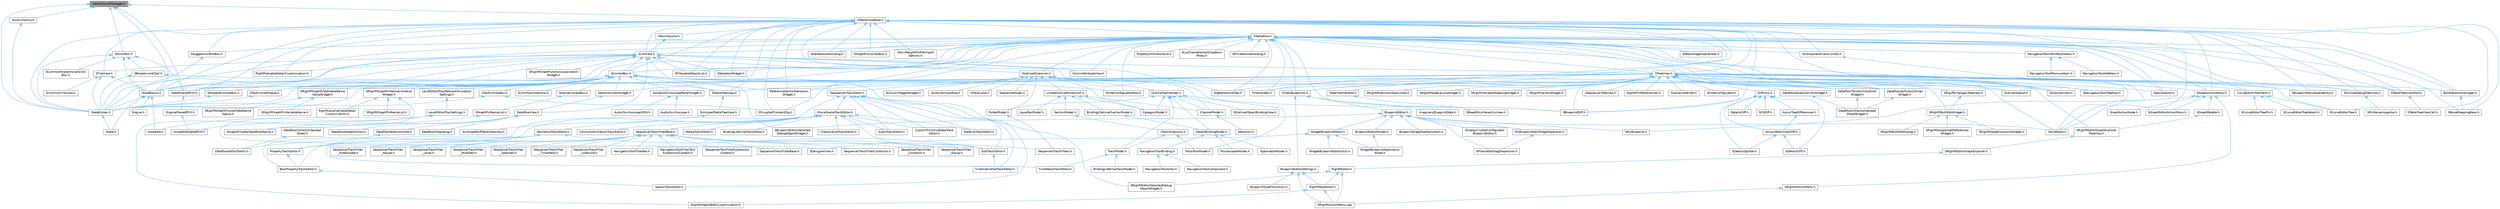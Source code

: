 digraph "InertialScrollManager.h"
{
 // INTERACTIVE_SVG=YES
 // LATEX_PDF_SIZE
  bgcolor="transparent";
  edge [fontname=Helvetica,fontsize=10,labelfontname=Helvetica,labelfontsize=10];
  node [fontname=Helvetica,fontsize=10,shape=box,height=0.2,width=0.4];
  Node1 [id="Node000001",label="InertialScrollManager.h",height=0.2,width=0.4,color="gray40", fillcolor="grey60", style="filled", fontcolor="black",tooltip=" "];
  Node1 -> Node2 [id="edge1_Node000001_Node000002",dir="back",color="steelblue1",style="solid",tooltip=" "];
  Node2 [id="Node000002",label="SScrollBox.h",height=0.2,width=0.4,color="grey40", fillcolor="white", style="filled",URL="$d3/da2/SScrollBox_8h.html",tooltip=" "];
  Node2 -> Node3 [id="edge2_Node000002_Node000003",dir="back",color="steelblue1",style="solid",tooltip=" "];
  Node3 [id="Node000003",label="SBreadcrumbTrail.h",height=0.2,width=0.4,color="grey40", fillcolor="white", style="filled",URL="$d4/de2/SBreadcrumbTrail_8h.html",tooltip=" "];
  Node3 -> Node4 [id="edge3_Node000003_Node000004",dir="back",color="steelblue1",style="solid",tooltip=" "];
  Node4 [id="Node000004",label="STableTreeView.h",height=0.2,width=0.4,color="grey40", fillcolor="white", style="filled",URL="$dd/d46/STableTreeView_8h.html",tooltip=" "];
  Node4 -> Node5 [id="edge4_Node000004_Node000005",dir="back",color="steelblue1",style="solid",tooltip=" "];
  Node5 [id="Node000005",label="SUntypedTableTreeView.h",height=0.2,width=0.4,color="grey40", fillcolor="white", style="filled",URL="$da/dc1/SUntypedTableTreeView_8h.html",tooltip=" "];
  Node5 -> Node6 [id="edge5_Node000005_Node000006",dir="back",color="steelblue1",style="solid",tooltip=" "];
  Node6 [id="Node000006",label="SUntypedDiffTableTreeView.h",height=0.2,width=0.4,color="grey40", fillcolor="white", style="filled",URL="$d2/dd2/SUntypedDiffTableTreeView_8h.html",tooltip=" "];
  Node3 -> Node7 [id="edge6_Node000003_Node000007",dir="back",color="steelblue1",style="solid",tooltip=" "];
  Node7 [id="Node000007",label="SlateExtras.h",height=0.2,width=0.4,color="grey40", fillcolor="white", style="filled",URL="$d8/dec/SlateExtras_8h.html",tooltip=" "];
  Node7 -> Node8 [id="edge7_Node000007_Node000008",dir="back",color="steelblue1",style="solid",tooltip=" "];
  Node8 [id="Node000008",label="Slate.h",height=0.2,width=0.4,color="grey40", fillcolor="white", style="filled",URL="$d2/dc0/Slate_8h.html",tooltip=" "];
  Node2 -> Node9 [id="edge8_Node000002_Node000009",dir="back",color="steelblue1",style="solid",tooltip=" "];
  Node9 [id="Node000009",label="SCommonHierarchicalScroll\lBox.h",height=0.2,width=0.4,color="grey40", fillcolor="white", style="filled",URL="$d8/dd5/SCommonHierarchicalScrollBox_8h.html",tooltip=" "];
  Node2 -> Node10 [id="edge9_Node000002_Node000010",dir="back",color="steelblue1",style="solid",tooltip=" "];
  Node10 [id="Node000010",label="SlateBasics.h",height=0.2,width=0.4,color="grey40", fillcolor="white", style="filled",URL="$da/d2f/SlateBasics_8h.html",tooltip=" "];
  Node10 -> Node11 [id="edge10_Node000010_Node000011",dir="back",color="steelblue1",style="solid",tooltip=" "];
  Node11 [id="Node000011",label="Engine.h",height=0.2,width=0.4,color="grey40", fillcolor="white", style="filled",URL="$d1/d34/Public_2Engine_8h.html",tooltip=" "];
  Node10 -> Node8 [id="edge11_Node000010_Node000008",dir="back",color="steelblue1",style="solid",tooltip=" "];
  Node10 -> Node7 [id="edge12_Node000010_Node000007",dir="back",color="steelblue1",style="solid",tooltip=" "];
  Node10 -> Node12 [id="edge13_Node000010_Node000012",dir="back",color="steelblue1",style="solid",tooltip=" "];
  Node12 [id="Node000012",label="UnrealEd.h",height=0.2,width=0.4,color="grey40", fillcolor="white", style="filled",URL="$d2/d5f/UnrealEd_8h.html",tooltip=" "];
  Node2 -> Node7 [id="edge14_Node000002_Node000007",dir="back",color="steelblue1",style="solid",tooltip=" "];
  Node2 -> Node13 [id="edge15_Node000002_Node000013",dir="back",color="steelblue1",style="solid",tooltip=" "];
  Node13 [id="Node000013",label="SlateSharedPCH.h",height=0.2,width=0.4,color="grey40", fillcolor="white", style="filled",URL="$d1/dfc/SlateSharedPCH_8h.html",tooltip=" "];
  Node13 -> Node14 [id="edge16_Node000013_Node000014",dir="back",color="steelblue1",style="solid",tooltip=" "];
  Node14 [id="Node000014",label="EngineSharedPCH.h",height=0.2,width=0.4,color="grey40", fillcolor="white", style="filled",URL="$dc/dbb/EngineSharedPCH_8h.html",tooltip=" "];
  Node14 -> Node15 [id="edge17_Node000014_Node000015",dir="back",color="steelblue1",style="solid",tooltip=" "];
  Node15 [id="Node000015",label="UnrealEdSharedPCH.h",height=0.2,width=0.4,color="grey40", fillcolor="white", style="filled",URL="$d1/de6/UnrealEdSharedPCH_8h.html",tooltip=" "];
  Node1 -> Node16 [id="edge18_Node000001_Node000016",dir="back",color="steelblue1",style="solid",tooltip=" "];
  Node16 [id="Node000016",label="STableViewBase.h",height=0.2,width=0.4,color="grey40", fillcolor="white", style="filled",URL="$da/d88/STableViewBase_8h.html",tooltip=" "];
  Node16 -> Node17 [id="edge19_Node000016_Node000017",dir="back",color="steelblue1",style="solid",tooltip=" "];
  Node17 [id="Node000017",label="BoneSelectionWidget.h",height=0.2,width=0.4,color="grey40", fillcolor="white", style="filled",URL="$d4/dd3/BoneSelectionWidget_8h.html",tooltip=" "];
  Node17 -> Node18 [id="edge20_Node000017_Node000018",dir="back",color="steelblue1",style="solid",tooltip=" "];
  Node18 [id="Node000018",label="SBoneMappingBase.h",height=0.2,width=0.4,color="grey40", fillcolor="white", style="filled",URL="$d7/d49/SBoneMappingBase_8h.html",tooltip=" "];
  Node16 -> Node19 [id="edge21_Node000016_Node000019",dir="back",color="steelblue1",style="solid",tooltip=" "];
  Node19 [id="Node000019",label="DlgReferenceTree.h",height=0.2,width=0.4,color="grey40", fillcolor="white", style="filled",URL="$db/dd3/DlgReferenceTree_8h.html",tooltip=" "];
  Node16 -> Node20 [id="edge22_Node000016_Node000020",dir="back",color="steelblue1",style="solid",tooltip=" "];
  Node20 [id="Node000020",label="FindInBlueprints.h",height=0.2,width=0.4,color="grey40", fillcolor="white", style="filled",URL="$d0/d27/FindInBlueprints_8h.html",tooltip=" "];
  Node20 -> Node21 [id="edge23_Node000020_Node000021",dir="back",color="steelblue1",style="solid",tooltip=" "];
  Node21 [id="Node000021",label="BlueprintEditor.h",height=0.2,width=0.4,color="grey40", fillcolor="white", style="filled",URL="$df/d7d/BlueprintEditor_8h.html",tooltip=" "];
  Node21 -> Node22 [id="edge24_Node000021_Node000022",dir="back",color="steelblue1",style="solid",tooltip=" "];
  Node22 [id="Node000022",label="BPVariableDragDropAction.h",height=0.2,width=0.4,color="grey40", fillcolor="white", style="filled",URL="$dd/d23/BPVariableDragDropAction_8h.html",tooltip=" "];
  Node21 -> Node23 [id="edge25_Node000021_Node000023",dir="back",color="steelblue1",style="solid",tooltip=" "];
  Node23 [id="Node000023",label="BlueprintDragDropMenuItem.h",height=0.2,width=0.4,color="grey40", fillcolor="white", style="filled",URL="$dc/deb/BlueprintDragDropMenuItem_8h.html",tooltip=" "];
  Node21 -> Node24 [id="edge26_Node000021_Node000024",dir="back",color="steelblue1",style="solid",tooltip=" "];
  Node24 [id="Node000024",label="BlueprintEditorModes.h",height=0.2,width=0.4,color="grey40", fillcolor="white", style="filled",URL="$d9/d70/BlueprintEditorModes_8h.html",tooltip=" "];
  Node24 -> Node25 [id="edge27_Node000024_Node000025",dir="back",color="steelblue1",style="solid",tooltip=" "];
  Node25 [id="Node000025",label="WidgetBlueprintApplication\lMode.h",height=0.2,width=0.4,color="grey40", fillcolor="white", style="filled",URL="$d3/d40/WidgetBlueprintApplicationMode_8h.html",tooltip=" "];
  Node21 -> Node26 [id="edge28_Node000021_Node000026",dir="back",color="steelblue1",style="solid",tooltip=" "];
  Node26 [id="Node000026",label="IDisplayClusterConfigurator\lBlueprintEditor.h",height=0.2,width=0.4,color="grey40", fillcolor="white", style="filled",URL="$dd/d4b/IDisplayClusterConfiguratorBlueprintEditor_8h.html",tooltip=" "];
  Node21 -> Node27 [id="edge29_Node000021_Node000027",dir="back",color="steelblue1",style="solid",tooltip=" "];
  Node27 [id="Node000027",label="MyBlueprintItemDragDropAction.h",height=0.2,width=0.4,color="grey40", fillcolor="white", style="filled",URL="$da/d11/MyBlueprintItemDragDropAction_8h.html",tooltip=" "];
  Node27 -> Node22 [id="edge30_Node000027_Node000022",dir="back",color="steelblue1",style="solid",tooltip=" "];
  Node21 -> Node28 [id="edge31_Node000021_Node000028",dir="back",color="steelblue1",style="solid",tooltip=" "];
  Node28 [id="Node000028",label="SBlueprintEditorSelected\lDebugObjectWidget.h",height=0.2,width=0.4,color="grey40", fillcolor="white", style="filled",URL="$de/d6c/SBlueprintEditorSelectedDebugObjectWidget_8h.html",tooltip=" "];
  Node21 -> Node29 [id="edge32_Node000021_Node000029",dir="back",color="steelblue1",style="solid",tooltip=" "];
  Node29 [id="Node000029",label="SMyBlueprint.h",height=0.2,width=0.4,color="grey40", fillcolor="white", style="filled",URL="$d3/d34/SMyBlueprint_8h.html",tooltip=" "];
  Node21 -> Node30 [id="edge33_Node000021_Node000030",dir="back",color="steelblue1",style="solid",tooltip=" "];
  Node30 [id="Node000030",label="SSCSEditor.h",height=0.2,width=0.4,color="grey40", fillcolor="white", style="filled",URL="$d0/d2e/SSCSEditor_8h.html",tooltip=" "];
  Node21 -> Node31 [id="edge34_Node000021_Node000031",dir="back",color="steelblue1",style="solid",tooltip=" "];
  Node31 [id="Node000031",label="WidgetBlueprintEditor.h",height=0.2,width=0.4,color="grey40", fillcolor="white", style="filled",URL="$d6/d04/WidgetBlueprintEditor_8h.html",tooltip=" "];
  Node31 -> Node32 [id="edge35_Node000031_Node000032",dir="back",color="steelblue1",style="solid",tooltip=" "];
  Node32 [id="Node000032",label="SDesignerView.h",height=0.2,width=0.4,color="grey40", fillcolor="white", style="filled",URL="$d2/d14/SDesignerView_8h.html",tooltip=" "];
  Node31 -> Node25 [id="edge36_Node000031_Node000025",dir="back",color="steelblue1",style="solid",tooltip=" "];
  Node31 -> Node33 [id="edge37_Node000031_Node000033",dir="back",color="steelblue1",style="solid",tooltip=" "];
  Node33 [id="Node000033",label="WidgetBlueprintEditorUtils.h",height=0.2,width=0.4,color="grey40", fillcolor="white", style="filled",URL="$d9/df7/WidgetBlueprintEditorUtils_8h.html",tooltip=" "];
  Node20 -> Node34 [id="edge38_Node000020_Node000034",dir="back",color="steelblue1",style="solid",tooltip=" "];
  Node34 [id="Node000034",label="BlueprintEditorSettings.h",height=0.2,width=0.4,color="grey40", fillcolor="white", style="filled",URL="$d4/dbc/BlueprintEditorSettings_8h.html",tooltip=" "];
  Node34 -> Node35 [id="edge39_Node000034_Node000035",dir="back",color="steelblue1",style="solid",tooltip=" "];
  Node35 [id="Node000035",label="BlueprintTypePromotion.h",height=0.2,width=0.4,color="grey40", fillcolor="white", style="filled",URL="$d2/d23/BlueprintTypePromotion_8h.html",tooltip=" "];
  Node34 -> Node36 [id="edge40_Node000034_Node000036",dir="back",color="steelblue1",style="solid",tooltip=" "];
  Node36 [id="Node000036",label="RigVMNewEditor.h",height=0.2,width=0.4,color="grey40", fillcolor="white", style="filled",URL="$df/dd1/RigVMNewEditor_8h.html",tooltip=" "];
  Node36 -> Node37 [id="edge41_Node000036_Node000037",dir="back",color="steelblue1",style="solid",tooltip=" "];
  Node37 [id="Node000037",label="RigVMGraphDetailCustomization.h",height=0.2,width=0.4,color="grey40", fillcolor="white", style="filled",URL="$da/d8c/RigVMGraphDetailCustomization_8h.html",tooltip=" "];
  Node36 -> Node38 [id="edge42_Node000036_Node000038",dir="back",color="steelblue1",style="solid",tooltip=" "];
  Node38 [id="Node000038",label="SRigVMActionMenu.cpp",height=0.2,width=0.4,color="grey40", fillcolor="white", style="filled",URL="$dc/d4c/SRigVMActionMenu_8cpp.html",tooltip=" "];
  Node34 -> Node38 [id="edge43_Node000034_Node000038",dir="back",color="steelblue1",style="solid",tooltip=" "];
  Node20 -> Node39 [id="edge44_Node000020_Node000039",dir="back",color="steelblue1",style="solid",tooltip=" "];
  Node39 [id="Node000039",label="ImaginaryBlueprintData.h",height=0.2,width=0.4,color="grey40", fillcolor="white", style="filled",URL="$d9/d16/ImaginaryBlueprintData_8h.html",tooltip=" "];
  Node16 -> Node40 [id="edge45_Node000016_Node000040",dir="back",color="steelblue1",style="solid",tooltip=" "];
  Node40 [id="Node000040",label="FindInGraph.h",height=0.2,width=0.4,color="grey40", fillcolor="white", style="filled",URL="$de/d36/FindInGraph_8h.html",tooltip=" "];
  Node16 -> Node41 [id="edge46_Node000016_Node000041",dir="back",color="steelblue1",style="solid",tooltip=" "];
  Node41 [id="Node000041",label="IItemsSource.h",height=0.2,width=0.4,color="grey40", fillcolor="white", style="filled",URL="$db/db3/IItemsSource_8h.html",tooltip=" "];
  Node41 -> Node42 [id="edge47_Node000041_Node000042",dir="back",color="steelblue1",style="solid",tooltip=" "];
  Node42 [id="Node000042",label="SListView.h",height=0.2,width=0.4,color="grey40", fillcolor="white", style="filled",URL="$db/db5/SListView_8h.html",tooltip=" "];
  Node42 -> Node43 [id="edge48_Node000042_Node000043",dir="back",color="steelblue1",style="solid",tooltip=" "];
  Node43 [id="Node000043",label="DataflowView.h",height=0.2,width=0.4,color="grey40", fillcolor="white", style="filled",URL="$d4/d2e/DataflowView_8h.html",tooltip=" "];
  Node43 -> Node44 [id="edge49_Node000043_Node000044",dir="back",color="steelblue1",style="solid",tooltip=" "];
  Node44 [id="Node000044",label="DataflowCollectionSpread\lSheet.h",height=0.2,width=0.4,color="grey40", fillcolor="white", style="filled",URL="$da/da7/DataflowCollectionSpreadSheet_8h.html",tooltip=" "];
  Node44 -> Node45 [id="edge50_Node000044_Node000045",dir="back",color="steelblue1",style="solid",tooltip=" "];
  Node45 [id="Node000045",label="DataflowEditorToolkit.h",height=0.2,width=0.4,color="grey40", fillcolor="white", style="filled",URL="$d8/d80/DataflowEditorToolkit_8h.html",tooltip=" "];
  Node43 -> Node46 [id="edge51_Node000043_Node000046",dir="back",color="steelblue1",style="solid",tooltip=" "];
  Node46 [id="Node000046",label="DataflowOutputLog.h",height=0.2,width=0.4,color="grey40", fillcolor="white", style="filled",URL="$df/d1e/DataflowOutputLog_8h.html",tooltip=" "];
  Node43 -> Node47 [id="edge52_Node000043_Node000047",dir="back",color="steelblue1",style="solid",tooltip=" "];
  Node47 [id="Node000047",label="DataflowSelectionView.h",height=0.2,width=0.4,color="grey40", fillcolor="white", style="filled",URL="$d6/d34/DataflowSelectionView_8h.html",tooltip=" "];
  Node47 -> Node45 [id="edge53_Node000047_Node000045",dir="back",color="steelblue1",style="solid",tooltip=" "];
  Node43 -> Node48 [id="edge54_Node000043_Node000048",dir="back",color="steelblue1",style="solid",tooltip=" "];
  Node48 [id="Node000048",label="DataflowSkeletonView.h",height=0.2,width=0.4,color="grey40", fillcolor="white", style="filled",URL="$d7/df7/DataflowSkeletonView_8h.html",tooltip=" "];
  Node42 -> Node49 [id="edge55_Node000042_Node000049",dir="back",color="steelblue1",style="solid",tooltip=" "];
  Node49 [id="Node000049",label="IOutlinerExtension.h",height=0.2,width=0.4,color="grey40", fillcolor="white", style="filled",URL="$db/d1a/IOutlinerExtension_8h.html",tooltip=" "];
  Node49 -> Node50 [id="edge56_Node000049_Node000050",dir="back",color="steelblue1",style="solid",tooltip=" "];
  Node50 [id="Node000050",label="CategoryModel.h",height=0.2,width=0.4,color="grey40", fillcolor="white", style="filled",URL="$db/dfe/CategoryModel_8h.html",tooltip=" "];
  Node49 -> Node51 [id="edge57_Node000049_Node000051",dir="back",color="steelblue1",style="solid",tooltip=" "];
  Node51 [id="Node000051",label="ChannelModel.h",height=0.2,width=0.4,color="grey40", fillcolor="white", style="filled",URL="$de/d30/ChannelModel_8h.html",tooltip=" "];
  Node51 -> Node52 [id="edge58_Node000051_Node000052",dir="back",color="steelblue1",style="solid",tooltip=" "];
  Node52 [id="Node000052",label="Selection.h",height=0.2,width=0.4,color="grey40", fillcolor="white", style="filled",URL="$dd/dc2/Editor_2Sequencer_2Public_2MVVM_2Selection_2Selection_8h.html",tooltip=" "];
  Node49 -> Node53 [id="edge59_Node000049_Node000053",dir="back",color="steelblue1",style="solid",tooltip=" "];
  Node53 [id="Node000053",label="FolderModel.h",height=0.2,width=0.4,color="grey40", fillcolor="white", style="filled",URL="$d4/d1d/FolderModel_8h.html",tooltip=" "];
  Node53 -> Node54 [id="edge60_Node000053_Node000054",dir="back",color="steelblue1",style="solid",tooltip=" "];
  Node54 [id="Node000054",label="SequencerTrackFilters.h",height=0.2,width=0.4,color="grey40", fillcolor="white", style="filled",URL="$df/d72/SequencerTrackFilters_8h.html",tooltip=" "];
  Node49 -> Node55 [id="edge61_Node000049_Node000055",dir="back",color="steelblue1",style="solid",tooltip=" "];
  Node55 [id="Node000055",label="ISequencerTrackEditor.h",height=0.2,width=0.4,color="grey40", fillcolor="white", style="filled",URL="$df/dca/ISequencerTrackEditor_8h.html",tooltip=" "];
  Node55 -> Node56 [id="edge62_Node000055_Node000056",dir="back",color="steelblue1",style="solid",tooltip=" "];
  Node56 [id="Node000056",label="AudioTrackEditor.h",height=0.2,width=0.4,color="grey40", fillcolor="white", style="filled",URL="$dd/d96/AudioTrackEditor_8h.html",tooltip=" "];
  Node55 -> Node57 [id="edge63_Node000055_Node000057",dir="back",color="steelblue1",style="solid",tooltip=" "];
  Node57 [id="Node000057",label="BoolPropertyTrackEditor.h",height=0.2,width=0.4,color="grey40", fillcolor="white", style="filled",URL="$db/d07/BoolPropertyTrackEditor_8h.html",tooltip=" "];
  Node57 -> Node58 [id="edge64_Node000057_Node000058",dir="back",color="steelblue1",style="solid",tooltip=" "];
  Node58 [id="Node000058",label="SpawnTrackEditor.h",height=0.2,width=0.4,color="grey40", fillcolor="white", style="filled",URL="$d5/dac/SpawnTrackEditor_8h.html",tooltip=" "];
  Node55 -> Node59 [id="edge65_Node000055_Node000059",dir="back",color="steelblue1",style="solid",tooltip=" "];
  Node59 [id="Node000059",label="CinematicShotTrackEditor.h",height=0.2,width=0.4,color="grey40", fillcolor="white", style="filled",URL="$d3/d0c/CinematicShotTrackEditor_8h.html",tooltip=" "];
  Node55 -> Node60 [id="edge66_Node000055_Node000060",dir="back",color="steelblue1",style="solid",tooltip=" "];
  Node60 [id="Node000060",label="CustomPrimitiveDataTrack\lEditor.h",height=0.2,width=0.4,color="grey40", fillcolor="white", style="filled",URL="$dc/d8f/CustomPrimitiveDataTrackEditor_8h.html",tooltip=" "];
  Node55 -> Node61 [id="edge67_Node000055_Node000061",dir="back",color="steelblue1",style="solid",tooltip=" "];
  Node61 [id="Node000061",label="MaterialTrackEditor.h",height=0.2,width=0.4,color="grey40", fillcolor="white", style="filled",URL="$d1/d9f/MaterialTrackEditor_8h.html",tooltip=" "];
  Node55 -> Node62 [id="edge68_Node000055_Node000062",dir="back",color="steelblue1",style="solid",tooltip=" "];
  Node62 [id="Node000062",label="MovieSceneTrackEditor.h",height=0.2,width=0.4,color="grey40", fillcolor="white", style="filled",URL="$db/d6c/MovieSceneTrackEditor_8h.html",tooltip=" "];
  Node62 -> Node56 [id="edge69_Node000062_Node000056",dir="back",color="steelblue1",style="solid",tooltip=" "];
  Node62 -> Node63 [id="edge70_Node000062_Node000063",dir="back",color="steelblue1",style="solid",tooltip=" "];
  Node63 [id="Node000063",label="BindingLifetimeTrackEditor.h",height=0.2,width=0.4,color="grey40", fillcolor="white", style="filled",URL="$db/d3c/BindingLifetimeTrackEditor_8h.html",tooltip=" "];
  Node62 -> Node64 [id="edge71_Node000062_Node000064",dir="back",color="steelblue1",style="solid",tooltip=" "];
  Node64 [id="Node000064",label="ChaosCacheTrackEditor.h",height=0.2,width=0.4,color="grey40", fillcolor="white", style="filled",URL="$db/d36/ChaosCacheTrackEditor_8h.html",tooltip=" "];
  Node62 -> Node65 [id="edge72_Node000062_Node000065",dir="back",color="steelblue1",style="solid",tooltip=" "];
  Node65 [id="Node000065",label="CommonAnimationTrackEditor.h",height=0.2,width=0.4,color="grey40", fillcolor="white", style="filled",URL="$d9/d6e/CommonAnimationTrackEditor_8h.html",tooltip=" "];
  Node62 -> Node60 [id="edge73_Node000062_Node000060",dir="back",color="steelblue1",style="solid",tooltip=" "];
  Node62 -> Node66 [id="edge74_Node000062_Node000066",dir="back",color="steelblue1",style="solid",tooltip=" "];
  Node66 [id="Node000066",label="KeyframeTrackEditor.h",height=0.2,width=0.4,color="grey40", fillcolor="white", style="filled",URL="$dd/d47/KeyframeTrackEditor_8h.html",tooltip=" "];
  Node66 -> Node57 [id="edge75_Node000066_Node000057",dir="back",color="steelblue1",style="solid",tooltip=" "];
  Node66 -> Node67 [id="edge76_Node000066_Node000067",dir="back",color="steelblue1",style="solid",tooltip=" "];
  Node67 [id="Node000067",label="PropertyTrackEditor.h",height=0.2,width=0.4,color="grey40", fillcolor="white", style="filled",URL="$da/d9a/PropertyTrackEditor_8h.html",tooltip=" "];
  Node67 -> Node57 [id="edge77_Node000067_Node000057",dir="back",color="steelblue1",style="solid",tooltip=" "];
  Node66 -> Node68 [id="edge78_Node000066_Node000068",dir="back",color="steelblue1",style="solid",tooltip=" "];
  Node68 [id="Node000068",label="SubTrackEditor.h",height=0.2,width=0.4,color="grey40", fillcolor="white", style="filled",URL="$d8/d5b/SubTrackEditor_8h.html",tooltip=" "];
  Node68 -> Node59 [id="edge79_Node000068_Node000059",dir="back",color="steelblue1",style="solid",tooltip=" "];
  Node66 -> Node69 [id="edge80_Node000066_Node000069",dir="back",color="steelblue1",style="solid",tooltip=" "];
  Node69 [id="Node000069",label="TimeWarpTrackEditor.h",height=0.2,width=0.4,color="grey40", fillcolor="white", style="filled",URL="$dc/d2e/TimeWarpTrackEditor_8h.html",tooltip=" "];
  Node62 -> Node61 [id="edge81_Node000062_Node000061",dir="back",color="steelblue1",style="solid",tooltip=" "];
  Node62 -> Node70 [id="edge82_Node000062_Node000070",dir="back",color="steelblue1",style="solid",tooltip=" "];
  Node70 [id="Node000070",label="MediaTrackEditor.h",height=0.2,width=0.4,color="grey40", fillcolor="white", style="filled",URL="$d0/d41/MediaTrackEditor_8h.html",tooltip=" "];
  Node62 -> Node67 [id="edge83_Node000062_Node000067",dir="back",color="steelblue1",style="solid",tooltip=" "];
  Node62 -> Node71 [id="edge84_Node000062_Node000071",dir="back",color="steelblue1",style="solid",tooltip=" "];
  Node71 [id="Node000071",label="SequencerTrackFilterBase.h",height=0.2,width=0.4,color="grey40", fillcolor="white", style="filled",URL="$d8/def/Filters_2SequencerTrackFilterBase_8h.html",tooltip=" "];
  Node71 -> Node72 [id="edge85_Node000071_Node000072",dir="back",color="steelblue1",style="solid",tooltip=" "];
  Node72 [id="Node000072",label="NavigationToolFilterBar.h",height=0.2,width=0.4,color="grey40", fillcolor="white", style="filled",URL="$df/d14/NavigationToolFilterBar_8h.html",tooltip=" "];
  Node71 -> Node73 [id="edge86_Node000071_Node000073",dir="back",color="steelblue1",style="solid",tooltip=" "];
  Node73 [id="Node000073",label="NavigationToolFilterText\lExpressionContext.h",height=0.2,width=0.4,color="grey40", fillcolor="white", style="filled",URL="$d8/dd2/NavigationToolFilterTextExpressionContext_8h.html",tooltip=" "];
  Node71 -> Node74 [id="edge87_Node000071_Node000074",dir="back",color="steelblue1",style="solid",tooltip=" "];
  Node74 [id="Node000074",label="SequencerTextFilterExpression\lContext.h",height=0.2,width=0.4,color="grey40", fillcolor="white", style="filled",URL="$d0/d9f/SequencerTextFilterExpressionContext_8h.html",tooltip=" "];
  Node71 -> Node75 [id="edge88_Node000071_Node000075",dir="back",color="steelblue1",style="solid",tooltip=" "];
  Node75 [id="Node000075",label="SequencerTrackFilterBase.h",height=0.2,width=0.4,color="grey40", fillcolor="white", style="filled",URL="$d8/d4d/SequencerTrackFilterBase_8h.html",tooltip=" "];
  Node71 -> Node76 [id="edge89_Node000071_Node000076",dir="back",color="steelblue1",style="solid",tooltip=" "];
  Node76 [id="Node000076",label="SequencerTrackFilterCollection.h",height=0.2,width=0.4,color="grey40", fillcolor="white", style="filled",URL="$d8/de2/SequencerTrackFilterCollection_8h.html",tooltip=" "];
  Node71 -> Node77 [id="edge90_Node000071_Node000077",dir="back",color="steelblue1",style="solid",tooltip=" "];
  Node77 [id="Node000077",label="SequencerTrackFilter\l_Condition.h",height=0.2,width=0.4,color="grey40", fillcolor="white", style="filled",URL="$df/d17/SequencerTrackFilter__Condition_8h.html",tooltip=" "];
  Node71 -> Node78 [id="edge91_Node000071_Node000078",dir="back",color="steelblue1",style="solid",tooltip=" "];
  Node78 [id="Node000078",label="SequencerTrackFilter\l_Group.h",height=0.2,width=0.4,color="grey40", fillcolor="white", style="filled",URL="$da/dea/SequencerTrackFilter__Group_8h.html",tooltip=" "];
  Node71 -> Node79 [id="edge92_Node000071_Node000079",dir="back",color="steelblue1",style="solid",tooltip=" "];
  Node79 [id="Node000079",label="SequencerTrackFilter\l_HideIsolate.h",height=0.2,width=0.4,color="grey40", fillcolor="white", style="filled",URL="$d3/d55/SequencerTrackFilter__HideIsolate_8h.html",tooltip=" "];
  Node71 -> Node80 [id="edge93_Node000071_Node000080",dir="back",color="steelblue1",style="solid",tooltip=" "];
  Node80 [id="Node000080",label="SequencerTrackFilter\l_Keyed.h",height=0.2,width=0.4,color="grey40", fillcolor="white", style="filled",URL="$d4/d2d/SequencerTrackFilter__Keyed_8h.html",tooltip=" "];
  Node71 -> Node81 [id="edge94_Node000071_Node000081",dir="back",color="steelblue1",style="solid",tooltip=" "];
  Node81 [id="Node000081",label="SequencerTrackFilter\l_Level.h",height=0.2,width=0.4,color="grey40", fillcolor="white", style="filled",URL="$d2/d6c/SequencerTrackFilter__Level_8h.html",tooltip=" "];
  Node71 -> Node82 [id="edge95_Node000071_Node000082",dir="back",color="steelblue1",style="solid",tooltip=" "];
  Node82 [id="Node000082",label="SequencerTrackFilter\l_Modified.h",height=0.2,width=0.4,color="grey40", fillcolor="white", style="filled",URL="$d0/dd9/SequencerTrackFilter__Modified_8h.html",tooltip=" "];
  Node71 -> Node83 [id="edge96_Node000071_Node000083",dir="back",color="steelblue1",style="solid",tooltip=" "];
  Node83 [id="Node000083",label="SequencerTrackFilter\l_Selected.h",height=0.2,width=0.4,color="grey40", fillcolor="white", style="filled",URL="$dc/d54/SequencerTrackFilter__Selected_8h.html",tooltip=" "];
  Node71 -> Node84 [id="edge97_Node000071_Node000084",dir="back",color="steelblue1",style="solid",tooltip=" "];
  Node84 [id="Node000084",label="SequencerTrackFilter\l_TimeWarp.h",height=0.2,width=0.4,color="grey40", fillcolor="white", style="filled",URL="$d6/dd0/SequencerTrackFilter__TimeWarp_8h.html",tooltip=" "];
  Node71 -> Node85 [id="edge98_Node000071_Node000085",dir="back",color="steelblue1",style="solid",tooltip=" "];
  Node85 [id="Node000085",label="SequencerTrackFilter\l_Unbound.h",height=0.2,width=0.4,color="grey40", fillcolor="white", style="filled",URL="$d0/dd1/SequencerTrackFilter__Unbound_8h.html",tooltip=" "];
  Node71 -> Node54 [id="edge99_Node000071_Node000054",dir="back",color="steelblue1",style="solid",tooltip=" "];
  Node62 -> Node68 [id="edge100_Node000062_Node000068",dir="back",color="steelblue1",style="solid",tooltip=" "];
  Node55 -> Node58 [id="edge101_Node000055_Node000058",dir="back",color="steelblue1",style="solid",tooltip=" "];
  Node55 -> Node68 [id="edge102_Node000055_Node000068",dir="back",color="steelblue1",style="solid",tooltip=" "];
  Node49 -> Node86 [id="edge103_Node000049_Node000086",dir="back",color="steelblue1",style="solid",tooltip=" "];
  Node86 [id="Node000086",label="LinkedOutlinerExtension.h",height=0.2,width=0.4,color="grey40", fillcolor="white", style="filled",URL="$da/d0f/LinkedOutlinerExtension_8h.html",tooltip=" "];
  Node86 -> Node87 [id="edge104_Node000086_Node000087",dir="back",color="steelblue1",style="solid",tooltip=" "];
  Node87 [id="Node000087",label="BindingLifetimeOverlayModel.h",height=0.2,width=0.4,color="grey40", fillcolor="white", style="filled",URL="$d2/d69/BindingLifetimeOverlayModel_8h.html",tooltip=" "];
  Node87 -> Node88 [id="edge105_Node000087_Node000088",dir="back",color="steelblue1",style="solid",tooltip=" "];
  Node88 [id="Node000088",label="ObjectBindingModel.h",height=0.2,width=0.4,color="grey40", fillcolor="white", style="filled",URL="$de/dbc/ObjectBindingModel_8h.html",tooltip=" "];
  Node88 -> Node89 [id="edge106_Node000088_Node000089",dir="back",color="steelblue1",style="solid",tooltip=" "];
  Node89 [id="Node000089",label="NavigationToolBinding.h",height=0.2,width=0.4,color="grey40", fillcolor="white", style="filled",URL="$d0/db5/NavigationToolBinding_8h.html",tooltip=" "];
  Node89 -> Node90 [id="edge107_Node000089_Node000090",dir="back",color="steelblue1",style="solid",tooltip=" "];
  Node90 [id="Node000090",label="NavigationToolActor.h",height=0.2,width=0.4,color="grey40", fillcolor="white", style="filled",URL="$d6/da8/NavigationToolActor_8h.html",tooltip=" "];
  Node89 -> Node91 [id="edge108_Node000089_Node000091",dir="back",color="steelblue1",style="solid",tooltip=" "];
  Node91 [id="Node000091",label="NavigationToolComponent.h",height=0.2,width=0.4,color="grey40", fillcolor="white", style="filled",URL="$d7/dfc/NavigationToolComponent_8h.html",tooltip=" "];
  Node88 -> Node92 [id="edge109_Node000088_Node000092",dir="back",color="steelblue1",style="solid",tooltip=" "];
  Node92 [id="Node000092",label="PossessableModel.h",height=0.2,width=0.4,color="grey40", fillcolor="white", style="filled",URL="$d5/d01/PossessableModel_8h.html",tooltip=" "];
  Node88 -> Node93 [id="edge110_Node000088_Node000093",dir="back",color="steelblue1",style="solid",tooltip=" "];
  Node93 [id="Node000093",label="SpawnableModel.h",height=0.2,width=0.4,color="grey40", fillcolor="white", style="filled",URL="$d0/dd5/SpawnableModel_8h.html",tooltip=" "];
  Node86 -> Node50 [id="edge111_Node000086_Node000050",dir="back",color="steelblue1",style="solid",tooltip=" "];
  Node86 -> Node51 [id="edge112_Node000086_Node000051",dir="back",color="steelblue1",style="solid",tooltip=" "];
  Node86 -> Node94 [id="edge113_Node000086_Node000094",dir="back",color="steelblue1",style="solid",tooltip=" "];
  Node94 [id="Node000094",label="LayerBarModel.h",height=0.2,width=0.4,color="grey40", fillcolor="white", style="filled",URL="$dd/daa/LayerBarModel_8h.html",tooltip=" "];
  Node86 -> Node95 [id="edge114_Node000086_Node000095",dir="back",color="steelblue1",style="solid",tooltip=" "];
  Node95 [id="Node000095",label="SectionModel.h",height=0.2,width=0.4,color="grey40", fillcolor="white", style="filled",URL="$d7/d0c/SectionModel_8h.html",tooltip=" "];
  Node95 -> Node96 [id="edge115_Node000095_Node000096",dir="back",color="steelblue1",style="solid",tooltip=" "];
  Node96 [id="Node000096",label="ITrackExtension.h",height=0.2,width=0.4,color="grey40", fillcolor="white", style="filled",URL="$d4/d09/ITrackExtension_8h.html",tooltip=" "];
  Node96 -> Node97 [id="edge116_Node000096_Node000097",dir="back",color="steelblue1",style="solid",tooltip=" "];
  Node97 [id="Node000097",label="TrackModel.h",height=0.2,width=0.4,color="grey40", fillcolor="white", style="filled",URL="$db/d94/TrackModel_8h.html",tooltip=" "];
  Node97 -> Node98 [id="edge117_Node000097_Node000098",dir="back",color="steelblue1",style="solid",tooltip=" "];
  Node98 [id="Node000098",label="BindingLifetimeTrackModel.h",height=0.2,width=0.4,color="grey40", fillcolor="white", style="filled",URL="$d5/d30/BindingLifetimeTrackModel_8h.html",tooltip=" "];
  Node97 -> Node69 [id="edge118_Node000097_Node000069",dir="back",color="steelblue1",style="solid",tooltip=" "];
  Node96 -> Node99 [id="edge119_Node000096_Node000099",dir="back",color="steelblue1",style="solid",tooltip=" "];
  Node99 [id="Node000099",label="TrackRowModel.h",height=0.2,width=0.4,color="grey40", fillcolor="white", style="filled",URL="$d8/db5/TrackRowModel_8h.html",tooltip=" "];
  Node49 -> Node100 [id="edge120_Node000049_Node000100",dir="back",color="steelblue1",style="solid",tooltip=" "];
  Node100 [id="Node000100",label="OutlinerItemModel.h",height=0.2,width=0.4,color="grey40", fillcolor="white", style="filled",URL="$da/dbf/OutlinerItemModel_8h.html",tooltip=" "];
  Node100 -> Node50 [id="edge121_Node000100_Node000050",dir="back",color="steelblue1",style="solid",tooltip=" "];
  Node100 -> Node51 [id="edge122_Node000100_Node000051",dir="back",color="steelblue1",style="solid",tooltip=" "];
  Node100 -> Node53 [id="edge123_Node000100_Node000053",dir="back",color="steelblue1",style="solid",tooltip=" "];
  Node100 -> Node88 [id="edge124_Node000100_Node000088",dir="back",color="steelblue1",style="solid",tooltip=" "];
  Node100 -> Node101 [id="edge125_Node000100_Node000101",dir="back",color="steelblue1",style="solid",tooltip=" "];
  Node101 [id="Node000101",label="SOutlinerObjectBindingView.h",height=0.2,width=0.4,color="grey40", fillcolor="white", style="filled",URL="$d1/dfa/SOutlinerObjectBindingView_8h.html",tooltip=" "];
  Node100 -> Node97 [id="edge126_Node000100_Node000097",dir="back",color="steelblue1",style="solid",tooltip=" "];
  Node100 -> Node99 [id="edge127_Node000100_Node000099",dir="back",color="steelblue1",style="solid",tooltip=" "];
  Node49 -> Node102 [id="edge128_Node000049_Node000102",dir="back",color="steelblue1",style="solid",tooltip=" "];
  Node102 [id="Node000102",label="OutlinerSpacer.h",height=0.2,width=0.4,color="grey40", fillcolor="white", style="filled",URL="$dd/d3e/OutlinerSpacer_8h.html",tooltip=" "];
  Node49 -> Node103 [id="edge129_Node000049_Node000103",dir="back",color="steelblue1",style="solid",tooltip=" "];
  Node103 [id="Node000103",label="SColumnToggleWidget.h",height=0.2,width=0.4,color="grey40", fillcolor="white", style="filled",URL="$de/d8d/SColumnToggleWidget_8h.html",tooltip=" "];
  Node49 -> Node104 [id="edge130_Node000049_Node000104",dir="back",color="steelblue1",style="solid",tooltip=" "];
  Node104 [id="Node000104",label="SOutlinerView.h",height=0.2,width=0.4,color="grey40", fillcolor="white", style="filled",URL="$d5/de1/SOutlinerView_8h.html",tooltip=" "];
  Node49 -> Node105 [id="edge131_Node000049_Node000105",dir="back",color="steelblue1",style="solid",tooltip=" "];
  Node105 [id="Node000105",label="SOutlinerViewRow.h",height=0.2,width=0.4,color="grey40", fillcolor="white", style="filled",URL="$db/de3/SOutlinerViewRow_8h.html",tooltip=" "];
  Node49 -> Node106 [id="edge132_Node000049_Node000106",dir="back",color="steelblue1",style="solid",tooltip=" "];
  Node106 [id="Node000106",label="STrackLane.h",height=0.2,width=0.4,color="grey40", fillcolor="white", style="filled",URL="$d2/d8f/STrackLane_8h.html",tooltip=" "];
  Node49 -> Node107 [id="edge133_Node000049_Node000107",dir="back",color="steelblue1",style="solid",tooltip=" "];
  Node107 [id="Node000107",label="SequenceModel.h",height=0.2,width=0.4,color="grey40", fillcolor="white", style="filled",URL="$d4/d28/SequenceModel_8h.html",tooltip=" "];
  Node42 -> Node108 [id="edge134_Node000042_Node000108",dir="back",color="steelblue1",style="solid",tooltip=" "];
  Node108 [id="Node000108",label="ReferenceSectionSelection\lWidget.h",height=0.2,width=0.4,color="grey40", fillcolor="white", style="filled",URL="$db/d75/ReferenceSectionSelectionWidget_8h.html",tooltip=" "];
  Node42 -> Node109 [id="edge135_Node000042_Node000109",dir="back",color="steelblue1",style="solid",tooltip=" "];
  Node109 [id="Node000109",label="RigVMVariableDetailCustomization.h",height=0.2,width=0.4,color="grey40", fillcolor="white", style="filled",URL="$d3/d24/RigVMVariableDetailCustomization_8h.html",tooltip=" "];
  Node42 -> Node110 [id="edge136_Node000042_Node000110",dir="back",color="steelblue1",style="solid",tooltip=" "];
  Node110 [id="Node000110",label="SAnimAttributeView.h",height=0.2,width=0.4,color="grey40", fillcolor="white", style="filled",URL="$df/d42/SAnimAttributeView_8h.html",tooltip=" "];
  Node42 -> Node111 [id="edge137_Node000042_Node000111",dir="back",color="steelblue1",style="solid",tooltip=" "];
  Node111 [id="Node000111",label="SBlueprintDiff.h",height=0.2,width=0.4,color="grey40", fillcolor="white", style="filled",URL="$de/d6d/SBlueprintDiff_8h.html",tooltip=" "];
  Node42 -> Node112 [id="edge138_Node000042_Node000112",dir="back",color="steelblue1",style="solid",tooltip=" "];
  Node112 [id="Node000112",label="SComboBox.h",height=0.2,width=0.4,color="grey40", fillcolor="white", style="filled",URL="$d2/dd5/SComboBox_8h.html",tooltip=" "];
  Node112 -> Node113 [id="edge139_Node000112_Node000113",dir="back",color="steelblue1",style="solid",tooltip=" "];
  Node113 [id="Node000113",label="DataflowTransformOutliner\lWidget.h",height=0.2,width=0.4,color="grey40", fillcolor="white", style="filled",URL="$d8/df9/DataflowTransformOutlinerWidget_8h.html",tooltip=" "];
  Node113 -> Node114 [id="edge140_Node000113_Node000114",dir="back",color="steelblue1",style="solid",tooltip=" "];
  Node114 [id="Node000114",label="DataflowCollectionSpread\lSheetWidget.h",height=0.2,width=0.4,color="grey40", fillcolor="white", style="filled",URL="$da/da3/DataflowCollectionSpreadSheetWidget_8h.html",tooltip=" "];
  Node112 -> Node115 [id="edge141_Node000112_Node000115",dir="back",color="steelblue1",style="solid",tooltip=" "];
  Node115 [id="Node000115",label="DataflowVerticesOutliner\lWidget.h",height=0.2,width=0.4,color="grey40", fillcolor="white", style="filled",URL="$dd/deb/DataflowVerticesOutlinerWidget_8h.html",tooltip=" "];
  Node115 -> Node114 [id="edge142_Node000115_Node000114",dir="back",color="steelblue1",style="solid",tooltip=" "];
  Node112 -> Node116 [id="edge143_Node000112_Node000116",dir="back",color="steelblue1",style="solid",tooltip=" "];
  Node116 [id="Node000116",label="LevelEditorPlayNetworkEmulation\lSettings.h",height=0.2,width=0.4,color="grey40", fillcolor="white", style="filled",URL="$d4/d35/LevelEditorPlayNetworkEmulationSettings_8h.html",tooltip=" "];
  Node116 -> Node117 [id="edge144_Node000116_Node000117",dir="back",color="steelblue1",style="solid",tooltip=" "];
  Node117 [id="Node000117",label="LevelEditorPlaySettings.h",height=0.2,width=0.4,color="grey40", fillcolor="white", style="filled",URL="$d4/d3b/LevelEditorPlaySettings_8h.html",tooltip=" "];
  Node117 -> Node32 [id="edge145_Node000117_Node000032",dir="back",color="steelblue1",style="solid",tooltip=" "];
  Node117 -> Node12 [id="edge146_Node000117_Node000012",dir="back",color="steelblue1",style="solid",tooltip=" "];
  Node117 -> Node15 [id="edge147_Node000117_Node000015",dir="back",color="steelblue1",style="solid",tooltip=" "];
  Node112 -> Node118 [id="edge148_Node000112_Node000118",dir="back",color="steelblue1",style="solid",tooltip=" "];
  Node118 [id="Node000118",label="SAudioOscilloscopePanelWidget.h",height=0.2,width=0.4,color="grey40", fillcolor="white", style="filled",URL="$db/d7e/SAudioOscilloscopePanelWidget_8h.html",tooltip=" "];
  Node118 -> Node119 [id="edge149_Node000118_Node000119",dir="back",color="steelblue1",style="solid",tooltip=" "];
  Node119 [id="Node000119",label="AudioOscilloscope.h",height=0.2,width=0.4,color="grey40", fillcolor="white", style="filled",URL="$d5/d81/AudioOscilloscope_8h.html",tooltip=" "];
  Node118 -> Node120 [id="edge150_Node000118_Node000120",dir="back",color="steelblue1",style="solid",tooltip=" "];
  Node120 [id="Node000120",label="AudioOscilloscopeUMG.h",height=0.2,width=0.4,color="grey40", fillcolor="white", style="filled",URL="$df/de7/AudioOscilloscopeUMG_8h.html",tooltip=" "];
  Node112 -> Node28 [id="edge151_Node000112_Node000028",dir="back",color="steelblue1",style="solid",tooltip=" "];
  Node112 -> Node121 [id="edge152_Node000112_Node000121",dir="back",color="steelblue1",style="solid",tooltip=" "];
  Node121 [id="Node000121",label="SCSVImportOptions.h",height=0.2,width=0.4,color="grey40", fillcolor="white", style="filled",URL="$d7/dfe/SCSVImportOptions_8h.html",tooltip=" "];
  Node112 -> Node122 [id="edge153_Node000112_Node000122",dir="back",color="steelblue1",style="solid",tooltip=" "];
  Node122 [id="Node000122",label="SEditableComboBox.h",height=0.2,width=0.4,color="grey40", fillcolor="white", style="filled",URL="$d0/d8c/SEditableComboBox_8h.html",tooltip=" "];
  Node122 -> Node7 [id="edge154_Node000122_Node000007",dir="back",color="steelblue1",style="solid",tooltip=" "];
  Node112 -> Node123 [id="edge155_Node000112_Node000123",dir="back",color="steelblue1",style="solid",tooltip=" "];
  Node123 [id="Node000123",label="SFilterConfiguratorRow.h",height=0.2,width=0.4,color="grey40", fillcolor="white", style="filled",URL="$d2/d18/SFilterConfiguratorRow_8h.html",tooltip=" "];
  Node112 -> Node124 [id="edge156_Node000112_Node000124",dir="back",color="steelblue1",style="solid",tooltip=" "];
  Node124 [id="Node000124",label="SNameComboBox.h",height=0.2,width=0.4,color="grey40", fillcolor="white", style="filled",URL="$d8/d4b/SNameComboBox_8h.html",tooltip=" "];
  Node124 -> Node125 [id="edge157_Node000124_Node000125",dir="back",color="steelblue1",style="solid",tooltip=" "];
  Node125 [id="Node000125",label="SGraphPinNameList.h",height=0.2,width=0.4,color="grey40", fillcolor="white", style="filled",URL="$d4/d09/SGraphPinNameList_8h.html",tooltip=" "];
  Node125 -> Node126 [id="edge158_Node000125_Node000126",dir="back",color="steelblue1",style="solid",tooltip=" "];
  Node126 [id="Node000126",label="SGraphPinDataTableRowName.h",height=0.2,width=0.4,color="grey40", fillcolor="white", style="filled",URL="$d3/d40/SGraphPinDataTableRowName_8h.html",tooltip=" "];
  Node112 -> Node127 [id="edge159_Node000112_Node000127",dir="back",color="steelblue1",style="solid",tooltip=" "];
  Node127 [id="Node000127",label="SRigVMEditorSelectedDebug\lObjectWidget.h",height=0.2,width=0.4,color="grey40", fillcolor="white", style="filled",URL="$d9/dcd/SRigVMEditorSelectedDebugObjectWidget_8h.html",tooltip=" "];
  Node112 -> Node128 [id="edge160_Node000112_Node000128",dir="back",color="steelblue1",style="solid",tooltip=" "];
  Node128 [id="Node000128",label="SRigVMGraphPinEditableName\lValueWidget.h",height=0.2,width=0.4,color="grey40", fillcolor="white", style="filled",URL="$da/d0c/SRigVMGraphPinEditableNameValueWidget_8h.html",tooltip=" "];
  Node128 -> Node129 [id="edge161_Node000128_Node000129",dir="back",color="steelblue1",style="solid",tooltip=" "];
  Node129 [id="Node000129",label="SRigVMGraphPinUserDataName\lSpace.h",height=0.2,width=0.4,color="grey40", fillcolor="white", style="filled",URL="$d7/dfd/SRigVMGraphPinUserDataNameSpace_8h.html",tooltip=" "];
  Node128 -> Node130 [id="edge162_Node000128_Node000130",dir="back",color="steelblue1",style="solid",tooltip=" "];
  Node130 [id="Node000130",label="SRigVMGraphPinVariableName.h",height=0.2,width=0.4,color="grey40", fillcolor="white", style="filled",URL="$d0/da1/SRigVMGraphPinVariableName_8h.html",tooltip=" "];
  Node112 -> Node131 [id="edge163_Node000112_Node000131",dir="back",color="steelblue1",style="solid",tooltip=" "];
  Node131 [id="Node000131",label="SRigVMGraphPinNameListValue\lWidget.h",height=0.2,width=0.4,color="grey40", fillcolor="white", style="filled",URL="$dc/dac/SRigVMGraphPinNameListValueWidget_8h.html",tooltip=" "];
  Node131 -> Node37 [id="edge164_Node000131_Node000037",dir="back",color="steelblue1",style="solid",tooltip=" "];
  Node131 -> Node132 [id="edge165_Node000131_Node000132",dir="back",color="steelblue1",style="solid",tooltip=" "];
  Node132 [id="Node000132",label="RigVMLocalVariableDetail\lCustomization.h",height=0.2,width=0.4,color="grey40", fillcolor="white", style="filled",URL="$de/de8/RigVMLocalVariableDetailCustomization_8h.html",tooltip=" "];
  Node131 -> Node133 [id="edge166_Node000131_Node000133",dir="back",color="steelblue1",style="solid",tooltip=" "];
  Node133 [id="Node000133",label="SRigVMGraphPinNameList.h",height=0.2,width=0.4,color="grey40", fillcolor="white", style="filled",URL="$d7/dfc/SRigVMGraphPinNameList_8h.html",tooltip=" "];
  Node112 -> Node4 [id="edge167_Node000112_Node000004",dir="back",color="steelblue1",style="solid",tooltip=" "];
  Node112 -> Node134 [id="edge168_Node000112_Node000134",dir="back",color="steelblue1",style="solid",tooltip=" "];
  Node134 [id="Node000134",label="STextComboBox.h",height=0.2,width=0.4,color="grey40", fillcolor="white", style="filled",URL="$d6/d14/STextComboBox_8h.html",tooltip=" "];
  Node134 -> Node135 [id="edge169_Node000134_Node000135",dir="back",color="steelblue1",style="solid",tooltip=" "];
  Node135 [id="Node000135",label="SFixupSelfContextDlg.h",height=0.2,width=0.4,color="grey40", fillcolor="white", style="filled",URL="$d5/da4/SFixupSelfContextDlg_8h.html",tooltip=" "];
  Node134 -> Node7 [id="edge170_Node000134_Node000007",dir="back",color="steelblue1",style="solid",tooltip=" "];
  Node112 -> Node136 [id="edge171_Node000112_Node000136",dir="back",color="steelblue1",style="solid",tooltip=" "];
  Node136 [id="Node000136",label="STextComboPopup.h",height=0.2,width=0.4,color="grey40", fillcolor="white", style="filled",URL="$d1/d76/STextComboPopup_8h.html",tooltip=" "];
  Node136 -> Node7 [id="edge172_Node000136_Node000007",dir="back",color="steelblue1",style="solid",tooltip=" "];
  Node112 -> Node137 [id="edge173_Node000112_Node000137",dir="back",color="steelblue1",style="solid",tooltip=" "];
  Node137 [id="Node000137",label="SelectionViewWidget.h",height=0.2,width=0.4,color="grey40", fillcolor="white", style="filled",URL="$dc/db5/SelectionViewWidget_8h.html",tooltip=" "];
  Node137 -> Node43 [id="edge174_Node000137_Node000043",dir="back",color="steelblue1",style="solid",tooltip=" "];
  Node112 -> Node10 [id="edge175_Node000112_Node000010",dir="back",color="steelblue1",style="solid",tooltip=" "];
  Node112 -> Node7 [id="edge176_Node000112_Node000007",dir="back",color="steelblue1",style="solid",tooltip=" "];
  Node112 -> Node13 [id="edge177_Node000112_Node000013",dir="back",color="steelblue1",style="solid",tooltip=" "];
  Node42 -> Node138 [id="edge178_Node000042_Node000138",dir="back",color="steelblue1",style="solid",tooltip=" "];
  Node138 [id="Node000138",label="SFilterableObjectList.h",height=0.2,width=0.4,color="grey40", fillcolor="white", style="filled",URL="$dc/de4/SFilterableObjectList_8h.html",tooltip=" "];
  Node42 -> Node139 [id="edge179_Node000042_Node000139",dir="back",color="steelblue1",style="solid",tooltip=" "];
  Node139 [id="Node000139",label="SRigVMGraphFunctionLocalization\lWidget.h",height=0.2,width=0.4,color="grey40", fillcolor="white", style="filled",URL="$dd/d59/SRigVMGraphFunctionLocalizationWidget_8h.html",tooltip=" "];
  Node42 -> Node128 [id="edge180_Node000042_Node000128",dir="back",color="steelblue1",style="solid",tooltip=" "];
  Node42 -> Node131 [id="edge181_Node000042_Node000131",dir="back",color="steelblue1",style="solid",tooltip=" "];
  Node42 -> Node140 [id="edge182_Node000042_Node000140",dir="back",color="steelblue1",style="solid",tooltip=" "];
  Node140 [id="Node000140",label="SSkeletonWidget.h",height=0.2,width=0.4,color="grey40", fillcolor="white", style="filled",URL="$dd/da7/SSkeletonWidget_8h.html",tooltip=" "];
  Node42 -> Node141 [id="edge183_Node000042_Node000141",dir="back",color="steelblue1",style="solid",tooltip=" "];
  Node141 [id="Node000141",label="STileView.h",height=0.2,width=0.4,color="grey40", fillcolor="white", style="filled",URL="$da/dd5/STileView_8h.html",tooltip=" "];
  Node141 -> Node142 [id="edge184_Node000141_Node000142",dir="back",color="steelblue1",style="solid",tooltip=" "];
  Node142 [id="Node000142",label="SCommonTileView.h",height=0.2,width=0.4,color="grey40", fillcolor="white", style="filled",URL="$de/d0c/SCommonTileView_8h.html",tooltip=" "];
  Node141 -> Node10 [id="edge185_Node000141_Node000010",dir="back",color="steelblue1",style="solid",tooltip=" "];
  Node141 -> Node7 [id="edge186_Node000141_Node000007",dir="back",color="steelblue1",style="solid",tooltip=" "];
  Node42 -> Node143 [id="edge187_Node000042_Node000143",dir="back",color="steelblue1",style="solid",tooltip=" "];
  Node143 [id="Node000143",label="STreeView.h",height=0.2,width=0.4,color="grey40", fillcolor="white", style="filled",URL="$de/dea/STreeView_8h.html",tooltip=" "];
  Node143 -> Node17 [id="edge188_Node000143_Node000017",dir="back",color="steelblue1",style="solid",tooltip=" "];
  Node143 -> Node144 [id="edge189_Node000143_Node000144",dir="back",color="steelblue1",style="solid",tooltip=" "];
  Node144 [id="Node000144",label="CurveEditorTreeTraits.h",height=0.2,width=0.4,color="grey40", fillcolor="white", style="filled",URL="$d4/d4a/CurveEditorTreeTraits_8h.html",tooltip=" "];
  Node144 -> Node145 [id="edge190_Node000144_Node000145",dir="back",color="steelblue1",style="solid",tooltip=" "];
  Node145 [id="Node000145",label="SCurveEditorTree.h",height=0.2,width=0.4,color="grey40", fillcolor="white", style="filled",URL="$da/da4/SCurveEditorTree_8h.html",tooltip=" "];
  Node144 -> Node146 [id="edge191_Node000144_Node000146",dir="back",color="steelblue1",style="solid",tooltip=" "];
  Node146 [id="Node000146",label="SCurveEditorTreePin.h",height=0.2,width=0.4,color="grey40", fillcolor="white", style="filled",URL="$db/d44/SCurveEditorTreePin_8h.html",tooltip=" "];
  Node144 -> Node147 [id="edge192_Node000144_Node000147",dir="back",color="steelblue1",style="solid",tooltip=" "];
  Node147 [id="Node000147",label="SCurveEditorTreeSelect.h",height=0.2,width=0.4,color="grey40", fillcolor="white", style="filled",URL="$d9/d58/SCurveEditorTreeSelect_8h.html",tooltip=" "];
  Node143 -> Node148 [id="edge193_Node000143_Node000148",dir="back",color="steelblue1",style="solid",tooltip=" "];
  Node148 [id="Node000148",label="DataflowFacesOutlinerWidget.h",height=0.2,width=0.4,color="grey40", fillcolor="white", style="filled",URL="$d1/d1c/DataflowFacesOutlinerWidget_8h.html",tooltip=" "];
  Node148 -> Node114 [id="edge194_Node000148_Node000114",dir="back",color="steelblue1",style="solid",tooltip=" "];
  Node143 -> Node113 [id="edge195_Node000143_Node000113",dir="back",color="steelblue1",style="solid",tooltip=" "];
  Node143 -> Node115 [id="edge196_Node000143_Node000115",dir="back",color="steelblue1",style="solid",tooltip=" "];
  Node143 -> Node149 [id="edge197_Node000143_Node000149",dir="back",color="steelblue1",style="solid",tooltip=" "];
  Node149 [id="Node000149",label="DiffUtils.h",height=0.2,width=0.4,color="grey40", fillcolor="white", style="filled",URL="$d4/d91/DiffUtils_8h.html",tooltip=" "];
  Node149 -> Node150 [id="edge198_Node000149_Node000150",dir="back",color="steelblue1",style="solid",tooltip=" "];
  Node150 [id="Node000150",label="AsyncDetailViewDiff.h",height=0.2,width=0.4,color="grey40", fillcolor="white", style="filled",URL="$dc/d54/AsyncDetailViewDiff_8h.html",tooltip=" "];
  Node150 -> Node151 [id="edge199_Node000150_Node000151",dir="back",color="steelblue1",style="solid",tooltip=" "];
  Node151 [id="Node000151",label="SDetailsDiff.h",height=0.2,width=0.4,color="grey40", fillcolor="white", style="filled",URL="$da/d09/SDetailsDiff_8h.html",tooltip=" "];
  Node150 -> Node152 [id="edge200_Node000150_Node000152",dir="back",color="steelblue1",style="solid",tooltip=" "];
  Node152 [id="Node000152",label="SDetailsSplitter.h",height=0.2,width=0.4,color="grey40", fillcolor="white", style="filled",URL="$d5/de5/SDetailsSplitter_8h.html",tooltip=" "];
  Node149 -> Node153 [id="edge201_Node000149_Node000153",dir="back",color="steelblue1",style="solid",tooltip=" "];
  Node153 [id="Node000153",label="AsyncTreeDifferences.h",height=0.2,width=0.4,color="grey40", fillcolor="white", style="filled",URL="$dd/d63/AsyncTreeDifferences_8h.html",tooltip=" "];
  Node153 -> Node150 [id="edge202_Node000153_Node000150",dir="back",color="steelblue1",style="solid",tooltip=" "];
  Node149 -> Node154 [id="edge203_Node000149_Node000154",dir="back",color="steelblue1",style="solid",tooltip=" "];
  Node154 [id="Node000154",label="DetailsDiff.h",height=0.2,width=0.4,color="grey40", fillcolor="white", style="filled",URL="$de/dfc/DetailsDiff_8h.html",tooltip=" "];
  Node149 -> Node111 [id="edge204_Node000149_Node000111",dir="back",color="steelblue1",style="solid",tooltip=" "];
  Node149 -> Node155 [id="edge205_Node000149_Node000155",dir="back",color="steelblue1",style="solid",tooltip=" "];
  Node155 [id="Node000155",label="SCSDiff.h",height=0.2,width=0.4,color="grey40", fillcolor="white", style="filled",URL="$da/dc5/SCSDiff_8h.html",tooltip=" "];
  Node149 -> Node151 [id="edge206_Node000149_Node000151",dir="back",color="steelblue1",style="solid",tooltip=" "];
  Node149 -> Node152 [id="edge207_Node000149_Node000152",dir="back",color="steelblue1",style="solid",tooltip=" "];
  Node143 -> Node19 [id="edge208_Node000143_Node000019",dir="back",color="steelblue1",style="solid",tooltip=" "];
  Node143 -> Node20 [id="edge209_Node000143_Node000020",dir="back",color="steelblue1",style="solid",tooltip=" "];
  Node143 -> Node40 [id="edge210_Node000143_Node000040",dir="back",color="steelblue1",style="solid",tooltip=" "];
  Node143 -> Node156 [id="edge211_Node000143_Node000156",dir="back",color="steelblue1",style="solid",tooltip=" "];
  Node156 [id="Node000156",label="ISequencerTreeView.h",height=0.2,width=0.4,color="grey40", fillcolor="white", style="filled",URL="$df/db6/ISequencerTreeView_8h.html",tooltip=" "];
  Node143 -> Node108 [id="edge212_Node000143_Node000108",dir="back",color="steelblue1",style="solid",tooltip=" "];
  Node143 -> Node157 [id="edge213_Node000143_Node000157",dir="back",color="steelblue1",style="solid",tooltip=" "];
  Node157 [id="Node000157",label="RigVMFindReferences.h",height=0.2,width=0.4,color="grey40", fillcolor="white", style="filled",URL="$df/da2/RigVMFindReferences_8h.html",tooltip=" "];
  Node143 -> Node158 [id="edge214_Node000143_Node000158",dir="back",color="steelblue1",style="solid",tooltip=" "];
  Node158 [id="Node000158",label="SAdvancedFilter.h",height=0.2,width=0.4,color="grey40", fillcolor="white", style="filled",URL="$d1/d68/SAdvancedFilter_8h.html",tooltip=" "];
  Node143 -> Node111 [id="edge215_Node000143_Node000111",dir="back",color="steelblue1",style="solid",tooltip=" "];
  Node143 -> Node159 [id="edge216_Node000143_Node000159",dir="back",color="steelblue1",style="solid",tooltip=" "];
  Node159 [id="Node000159",label="SBlueprintNamespaceEntry.h",height=0.2,width=0.4,color="grey40", fillcolor="white", style="filled",URL="$d4/d22/SBlueprintNamespaceEntry_8h.html",tooltip=" "];
  Node143 -> Node145 [id="edge217_Node000143_Node000145",dir="back",color="steelblue1",style="solid",tooltip=" "];
  Node143 -> Node160 [id="edge218_Node000143_Node000160",dir="back",color="steelblue1",style="solid",tooltip=" "];
  Node160 [id="Node000160",label="SFilterConfigurator.h",height=0.2,width=0.4,color="grey40", fillcolor="white", style="filled",URL="$d8/d8e/SFilterConfigurator_8h.html",tooltip=" "];
  Node143 -> Node161 [id="edge219_Node000143_Node000161",dir="back",color="steelblue1",style="solid",tooltip=" "];
  Node161 [id="Node000161",label="SGraphActionMenu.h",height=0.2,width=0.4,color="grey40", fillcolor="white", style="filled",URL="$d0/d9a/SGraphActionMenu_8h.html",tooltip=" "];
  Node161 -> Node162 [id="edge220_Node000161_Node000162",dir="back",color="steelblue1",style="solid",tooltip=" "];
  Node162 [id="Node000162",label="GraphActionNode.h",height=0.2,width=0.4,color="grey40", fillcolor="white", style="filled",URL="$dc/d7a/GraphActionNode_8h.html",tooltip=" "];
  Node161 -> Node163 [id="edge221_Node000161_Node000163",dir="back",color="steelblue1",style="solid",tooltip=" "];
  Node163 [id="Node000163",label="SGraphEditorActionMenu.h",height=0.2,width=0.4,color="grey40", fillcolor="white", style="filled",URL="$dd/d8d/SGraphEditorActionMenu_8h.html",tooltip=" "];
  Node161 -> Node164 [id="edge222_Node000161_Node000164",dir="back",color="steelblue1",style="solid",tooltip=" "];
  Node164 [id="Node000164",label="SGraphPalette.h",height=0.2,width=0.4,color="grey40", fillcolor="white", style="filled",URL="$d5/dd1/SGraphPalette_8h.html",tooltip=" "];
  Node164 -> Node165 [id="edge223_Node000164_Node000165",dir="back",color="steelblue1",style="solid",tooltip=" "];
  Node165 [id="Node000165",label="SRigVMEditorGraphExplorer\lTreeView.h",height=0.2,width=0.4,color="grey40", fillcolor="white", style="filled",URL="$d8/d43/SRigVMEditorGraphExplorerTreeView_8h.html",tooltip=" "];
  Node165 -> Node166 [id="edge224_Node000165_Node000166",dir="back",color="steelblue1",style="solid",tooltip=" "];
  Node166 [id="Node000166",label="SRigVMEditorGraphExplorer.h",height=0.2,width=0.4,color="grey40", fillcolor="white", style="filled",URL="$db/d11/SRigVMEditorGraphExplorer_8h.html",tooltip=" "];
  Node166 -> Node167 [id="edge225_Node000166_Node000167",dir="back",color="steelblue1",style="solid",tooltip=" "];
  Node167 [id="Node000167",label="RigVMEditor.h",height=0.2,width=0.4,color="grey40", fillcolor="white", style="filled",URL="$d3/d13/RigVMEditor_8h.html",tooltip=" "];
  Node167 -> Node36 [id="edge226_Node000167_Node000036",dir="back",color="steelblue1",style="solid",tooltip=" "];
  Node167 -> Node38 [id="edge227_Node000167_Node000038",dir="back",color="steelblue1",style="solid",tooltip=" "];
  Node167 -> Node127 [id="edge228_Node000167_Node000127",dir="back",color="steelblue1",style="solid",tooltip=" "];
  Node161 -> Node29 [id="edge229_Node000161_Node000029",dir="back",color="steelblue1",style="solid",tooltip=" "];
  Node161 -> Node168 [id="edge230_Node000161_Node000168",dir="back",color="steelblue1",style="solid",tooltip=" "];
  Node168 [id="Node000168",label="SRigVMActionMenu.h",height=0.2,width=0.4,color="grey40", fillcolor="white", style="filled",URL="$d1/de8/SRigVMActionMenu_8h.html",tooltip=" "];
  Node168 -> Node38 [id="edge231_Node000168_Node000038",dir="back",color="steelblue1",style="solid",tooltip=" "];
  Node143 -> Node169 [id="edge232_Node000143_Node000169",dir="back",color="steelblue1",style="solid",tooltip=" "];
  Node169 [id="Node000169",label="SKeySelector.h",height=0.2,width=0.4,color="grey40", fillcolor="white", style="filled",URL="$de/d62/SKeySelector_8h.html",tooltip=" "];
  Node143 -> Node170 [id="edge233_Node000143_Node000170",dir="back",color="steelblue1",style="solid",tooltip=" "];
  Node170 [id="Node000170",label="SKismetDebugTreeView.h",height=0.2,width=0.4,color="grey40", fillcolor="white", style="filled",URL="$dc/df5/SKismetDebugTreeView_8h.html",tooltip=" "];
  Node170 -> Node171 [id="edge234_Node000170_Node000171",dir="back",color="steelblue1",style="solid",tooltip=" "];
  Node171 [id="Node000171",label="SPinValueInspector.h",height=0.2,width=0.4,color="grey40", fillcolor="white", style="filled",URL="$d6/d85/SPinValueInspector_8h.html",tooltip=" "];
  Node143 -> Node172 [id="edge235_Node000143_Node000172",dir="back",color="steelblue1",style="solid",tooltip=" "];
  Node172 [id="Node000172",label="SNavigationToolTreeRow.h",height=0.2,width=0.4,color="grey40", fillcolor="white", style="filled",URL="$de/d20/SNavigationToolTreeRow_8h.html",tooltip=" "];
  Node143 -> Node104 [id="edge236_Node000143_Node000104",dir="back",color="steelblue1",style="solid",tooltip=" "];
  Node143 -> Node173 [id="edge237_Node000143_Node000173",dir="back",color="steelblue1",style="solid",tooltip=" "];
  Node173 [id="Node000173",label="SRigVMBulkEditWidget.h",height=0.2,width=0.4,color="grey40", fillcolor="white", style="filled",URL="$d7/dab/SRigVMBulkEditWidget_8h.html",tooltip=" "];
  Node173 -> Node174 [id="edge238_Node000173_Node000174",dir="back",color="steelblue1",style="solid",tooltip=" "];
  Node174 [id="Node000174",label="SRigVMBulkEditDialog.h",height=0.2,width=0.4,color="grey40", fillcolor="white", style="filled",URL="$dd/d89/SRigVMBulkEditDialog_8h.html",tooltip=" "];
  Node173 -> Node175 [id="edge239_Node000173_Node000175",dir="back",color="steelblue1",style="solid",tooltip=" "];
  Node175 [id="Node000175",label="SRigVMSwapAssetReferences\lWidget.h",height=0.2,width=0.4,color="grey40", fillcolor="white", style="filled",URL="$db/d3f/SRigVMSwapAssetReferencesWidget_8h.html",tooltip=" "];
  Node173 -> Node176 [id="edge240_Node000173_Node000176",dir="back",color="steelblue1",style="solid",tooltip=" "];
  Node176 [id="Node000176",label="SRigVMSwapFunctionsWidget.h",height=0.2,width=0.4,color="grey40", fillcolor="white", style="filled",URL="$d0/da2/SRigVMSwapFunctionsWidget_8h.html",tooltip=" "];
  Node143 -> Node177 [id="edge241_Node000143_Node000177",dir="back",color="steelblue1",style="solid",tooltip=" "];
  Node177 [id="Node000177",label="SRigVMChangesTreeView.h",height=0.2,width=0.4,color="grey40", fillcolor="white", style="filled",URL="$dd/d83/SRigVMChangesTreeView_8h.html",tooltip=" "];
  Node177 -> Node173 [id="edge242_Node000177_Node000173",dir="back",color="steelblue1",style="solid",tooltip=" "];
  Node143 -> Node165 [id="edge243_Node000143_Node000165",dir="back",color="steelblue1",style="solid",tooltip=" "];
  Node143 -> Node178 [id="edge244_Node000143_Node000178",dir="back",color="steelblue1",style="solid",tooltip=" "];
  Node178 [id="Node000178",label="SRigVMExecutionStackView.h",height=0.2,width=0.4,color="grey40", fillcolor="white", style="filled",URL="$d9/d2b/SRigVMExecutionStackView_8h.html",tooltip=" "];
  Node143 -> Node179 [id="edge245_Node000143_Node000179",dir="back",color="steelblue1",style="solid",tooltip=" "];
  Node179 [id="Node000179",label="SRigVMNodeLayoutWidget.h",height=0.2,width=0.4,color="grey40", fillcolor="white", style="filled",URL="$dc/da9/SRigVMNodeLayoutWidget_8h.html",tooltip=" "];
  Node143 -> Node180 [id="edge246_Node000143_Node000180",dir="back",color="steelblue1",style="solid",tooltip=" "];
  Node180 [id="Node000180",label="SRigVMVariableMappingWidget.h",height=0.2,width=0.4,color="grey40", fillcolor="white", style="filled",URL="$d0/ddc/SRigVMVariableMappingWidget_8h.html",tooltip=" "];
  Node143 -> Node181 [id="edge247_Node000143_Node000181",dir="back",color="steelblue1",style="solid",tooltip=" "];
  Node181 [id="Node000181",label="SRigVMVariantWidget.h",height=0.2,width=0.4,color="grey40", fillcolor="white", style="filled",URL="$d5/d61/SRigVMVariantWidget_8h.html",tooltip=" "];
  Node143 -> Node30 [id="edge248_Node000143_Node000030",dir="back",color="steelblue1",style="solid",tooltip=" "];
  Node143 -> Node4 [id="edge249_Node000143_Node000004",dir="back",color="steelblue1",style="solid",tooltip=" "];
  Node143 -> Node182 [id="edge250_Node000143_Node000182",dir="back",color="steelblue1",style="solid",tooltip=" "];
  Node182 [id="Node000182",label="STableTreeViewRow.h",height=0.2,width=0.4,color="grey40", fillcolor="white", style="filled",URL="$d9/dcd/STableTreeViewRow_8h.html",tooltip=" "];
  Node182 -> Node183 [id="edge251_Node000182_Node000183",dir="back",color="steelblue1",style="solid",tooltip=" "];
  Node183 [id="Node000183",label="STableTreeViewCell.h",height=0.2,width=0.4,color="grey40", fillcolor="white", style="filled",URL="$d0/d9c/STableTreeViewCell_8h.html",tooltip=" "];
  Node143 -> Node10 [id="edge252_Node000143_Node000010",dir="back",color="steelblue1",style="solid",tooltip=" "];
  Node143 -> Node7 [id="edge253_Node000143_Node000007",dir="back",color="steelblue1",style="solid",tooltip=" "];
  Node143 -> Node13 [id="edge254_Node000143_Node000013",dir="back",color="steelblue1",style="solid",tooltip=" "];
  Node143 -> Node184 [id="edge255_Node000143_Node000184",dir="back",color="steelblue1",style="solid",tooltip=" "];
  Node184 [id="Node000184",label="TreeFilterHandler.h",height=0.2,width=0.4,color="grey40", fillcolor="white", style="filled",URL="$db/df8/TreeFilterHandler_8h.html",tooltip=" "];
  Node184 -> Node185 [id="edge256_Node000184_Node000185",dir="back",color="steelblue1",style="solid",tooltip=" "];
  Node185 [id="Node000185",label="SReadOnlyHierarchyView.h",height=0.2,width=0.4,color="grey40", fillcolor="white", style="filled",URL="$d8/d27/SReadOnlyHierarchyView_8h.html",tooltip=" "];
  Node42 -> Node10 [id="edge257_Node000042_Node000010",dir="back",color="steelblue1",style="solid",tooltip=" "];
  Node42 -> Node7 [id="edge258_Node000042_Node000007",dir="back",color="steelblue1",style="solid",tooltip=" "];
  Node42 -> Node13 [id="edge259_Node000042_Node000013",dir="back",color="steelblue1",style="solid",tooltip=" "];
  Node16 -> Node108 [id="edge260_Node000016_Node000108",dir="back",color="steelblue1",style="solid",tooltip=" "];
  Node16 -> Node109 [id="edge261_Node000016_Node000109",dir="back",color="steelblue1",style="solid",tooltip=" "];
  Node16 -> Node111 [id="edge262_Node000016_Node000111",dir="back",color="steelblue1",style="solid",tooltip=" "];
  Node16 -> Node159 [id="edge263_Node000016_Node000159",dir="back",color="steelblue1",style="solid",tooltip=" "];
  Node16 -> Node18 [id="edge264_Node000016_Node000018",dir="back",color="steelblue1",style="solid",tooltip=" "];
  Node16 -> Node112 [id="edge265_Node000016_Node000112",dir="back",color="steelblue1",style="solid",tooltip=" "];
  Node16 -> Node186 [id="edge266_Node000016_Node000186",dir="back",color="steelblue1",style="solid",tooltip=" "];
  Node186 [id="Node000186",label="SComponentClassCombo.h",height=0.2,width=0.4,color="grey40", fillcolor="white", style="filled",URL="$dc/df2/SComponentClassCombo_8h.html",tooltip=" "];
  Node186 -> Node30 [id="edge267_Node000186_Node000030",dir="back",color="steelblue1",style="solid",tooltip=" "];
  Node16 -> Node145 [id="edge268_Node000016_Node000145",dir="back",color="steelblue1",style="solid",tooltip=" "];
  Node16 -> Node187 [id="edge269_Node000016_Node000187",dir="back",color="steelblue1",style="solid",tooltip=" "];
  Node187 [id="Node000187",label="SDeleteAssetsDialog.h",height=0.2,width=0.4,color="grey40", fillcolor="white", style="filled",URL="$d7/d0d/SDeleteAssetsDialog_8h.html",tooltip=" "];
  Node16 -> Node138 [id="edge270_Node000016_Node000138",dir="back",color="steelblue1",style="solid",tooltip=" "];
  Node16 -> Node135 [id="edge271_Node000016_Node000135",dir="back",color="steelblue1",style="solid",tooltip=" "];
  Node16 -> Node161 [id="edge272_Node000016_Node000161",dir="back",color="steelblue1",style="solid",tooltip=" "];
  Node16 -> Node188 [id="edge273_Node000016_Node000188",dir="back",color="steelblue1",style="solid",tooltip=" "];
  Node188 [id="Node000188",label="SGraphPinComboBox.h",height=0.2,width=0.4,color="grey40", fillcolor="white", style="filled",URL="$dc/d3f/SGraphPinComboBox_8h.html",tooltip=" "];
  Node16 -> Node169 [id="edge274_Node000016_Node000169",dir="back",color="steelblue1",style="solid",tooltip=" "];
  Node16 -> Node170 [id="edge275_Node000016_Node000170",dir="back",color="steelblue1",style="solid",tooltip=" "];
  Node16 -> Node42 [id="edge276_Node000016_Node000042",dir="back",color="steelblue1",style="solid",tooltip=" "];
  Node16 -> Node104 [id="edge277_Node000016_Node000104",dir="back",color="steelblue1",style="solid",tooltip=" "];
  Node16 -> Node30 [id="edge278_Node000016_Node000030",dir="back",color="steelblue1",style="solid",tooltip=" "];
  Node16 -> Node140 [id="edge279_Node000016_Node000140",dir="back",color="steelblue1",style="solid",tooltip=" "];
  Node16 -> Node189 [id="edge280_Node000016_Node000189",dir="back",color="steelblue1",style="solid",tooltip=" "];
  Node189 [id="Node000189",label="SSkinWeightProfileImport\lOptions.h",height=0.2,width=0.4,color="grey40", fillcolor="white", style="filled",URL="$d9/d21/SSkinWeightProfileImportOptions_8h.html",tooltip=" "];
  Node16 -> Node190 [id="edge281_Node000016_Node000190",dir="back",color="steelblue1",style="solid",tooltip=" "];
  Node190 [id="Node000190",label="SSuggestionTextBox.h",height=0.2,width=0.4,color="grey40", fillcolor="white", style="filled",URL="$d1/df9/SSuggestionTextBox_8h.html",tooltip=" "];
  Node190 -> Node7 [id="edge282_Node000190_Node000007",dir="back",color="steelblue1",style="solid",tooltip=" "];
  Node16 -> Node191 [id="edge283_Node000016_Node000191",dir="back",color="steelblue1",style="solid",tooltip=" "];
  Node191 [id="Node000191",label="STableRow.h",height=0.2,width=0.4,color="grey40", fillcolor="white", style="filled",URL="$d8/d43/STableRow_8h.html",tooltip=" "];
  Node191 -> Node17 [id="edge284_Node000191_Node000017",dir="back",color="steelblue1",style="solid",tooltip=" "];
  Node191 -> Node144 [id="edge285_Node000191_Node000144",dir="back",color="steelblue1",style="solid",tooltip=" "];
  Node191 -> Node113 [id="edge286_Node000191_Node000113",dir="back",color="steelblue1",style="solid",tooltip=" "];
  Node191 -> Node115 [id="edge287_Node000191_Node000115",dir="back",color="steelblue1",style="solid",tooltip=" "];
  Node191 -> Node19 [id="edge288_Node000191_Node000019",dir="back",color="steelblue1",style="solid",tooltip=" "];
  Node191 -> Node20 [id="edge289_Node000191_Node000020",dir="back",color="steelblue1",style="solid",tooltip=" "];
  Node191 -> Node40 [id="edge290_Node000191_Node000040",dir="back",color="steelblue1",style="solid",tooltip=" "];
  Node191 -> Node192 [id="edge291_Node000191_Node000192",dir="back",color="steelblue1",style="solid",tooltip=" "];
  Node192 [id="Node000192",label="IDetailDragDropHandler.h",height=0.2,width=0.4,color="grey40", fillcolor="white", style="filled",URL="$dd/d80/IDetailDragDropHandler_8h.html",tooltip=" "];
  Node191 -> Node49 [id="edge292_Node000191_Node000049",dir="back",color="steelblue1",style="solid",tooltip=" "];
  Node191 -> Node193 [id="edge293_Node000191_Node000193",dir="back",color="steelblue1",style="solid",tooltip=" "];
  Node193 [id="Node000193",label="NavigationToolItemParameters.h",height=0.2,width=0.4,color="grey40", fillcolor="white", style="filled",URL="$dd/d8c/NavigationToolItemParameters_8h.html",tooltip=" "];
  Node193 -> Node194 [id="edge294_Node000193_Node000194",dir="back",color="steelblue1",style="solid",tooltip=" "];
  Node194 [id="Node000194",label="NavigationToolAddItem.h",height=0.2,width=0.4,color="grey40", fillcolor="white", style="filled",URL="$de/db2/NavigationToolAddItem_8h.html",tooltip=" "];
  Node193 -> Node195 [id="edge295_Node000193_Node000195",dir="back",color="steelblue1",style="solid",tooltip=" "];
  Node195 [id="Node000195",label="NavigationToolRemoveItem.h",height=0.2,width=0.4,color="grey40", fillcolor="white", style="filled",URL="$da/dd5/NavigationToolRemoveItem_8h.html",tooltip=" "];
  Node191 -> Node102 [id="edge296_Node000191_Node000102",dir="back",color="steelblue1",style="solid",tooltip=" "];
  Node191 -> Node196 [id="edge297_Node000191_Node000196",dir="back",color="steelblue1",style="solid",tooltip=" "];
  Node196 [id="Node000196",label="PropertyInfoViewStyle.h",height=0.2,width=0.4,color="grey40", fillcolor="white", style="filled",URL="$d0/da8/PropertyInfoViewStyle_8h.html",tooltip=" "];
  Node191 -> Node108 [id="edge298_Node000191_Node000108",dir="back",color="steelblue1",style="solid",tooltip=" "];
  Node191 -> Node110 [id="edge299_Node000191_Node000110",dir="back",color="steelblue1",style="solid",tooltip=" "];
  Node191 -> Node111 [id="edge300_Node000191_Node000111",dir="back",color="steelblue1",style="solid",tooltip=" "];
  Node191 -> Node18 [id="edge301_Node000191_Node000018",dir="back",color="steelblue1",style="solid",tooltip=" "];
  Node191 -> Node112 [id="edge302_Node000191_Node000112",dir="back",color="steelblue1",style="solid",tooltip=" "];
  Node191 -> Node186 [id="edge303_Node000191_Node000186",dir="back",color="steelblue1",style="solid",tooltip=" "];
  Node191 -> Node187 [id="edge304_Node000191_Node000187",dir="back",color="steelblue1",style="solid",tooltip=" "];
  Node191 -> Node123 [id="edge305_Node000191_Node000123",dir="back",color="steelblue1",style="solid",tooltip=" "];
  Node191 -> Node138 [id="edge306_Node000191_Node000138",dir="back",color="steelblue1",style="solid",tooltip=" "];
  Node191 -> Node135 [id="edge307_Node000191_Node000135",dir="back",color="steelblue1",style="solid",tooltip=" "];
  Node191 -> Node161 [id="edge308_Node000191_Node000161",dir="back",color="steelblue1",style="solid",tooltip=" "];
  Node191 -> Node188 [id="edge309_Node000191_Node000188",dir="back",color="steelblue1",style="solid",tooltip=" "];
  Node191 -> Node169 [id="edge310_Node000191_Node000169",dir="back",color="steelblue1",style="solid",tooltip=" "];
  Node191 -> Node170 [id="edge311_Node000191_Node000170",dir="back",color="steelblue1",style="solid",tooltip=" "];
  Node191 -> Node42 [id="edge312_Node000191_Node000042",dir="back",color="steelblue1",style="solid",tooltip=" "];
  Node191 -> Node197 [id="edge313_Node000191_Node000197",dir="back",color="steelblue1",style="solid",tooltip=" "];
  Node197 [id="Node000197",label="SListViewSelectorDropdown\lMenu.h",height=0.2,width=0.4,color="grey40", fillcolor="white", style="filled",URL="$d4/dc9/SListViewSelectorDropdownMenu_8h.html",tooltip=" "];
  Node191 -> Node172 [id="edge314_Node000191_Node000172",dir="back",color="steelblue1",style="solid",tooltip=" "];
  Node191 -> Node104 [id="edge315_Node000191_Node000104",dir="back",color="steelblue1",style="solid",tooltip=" "];
  Node191 -> Node198 [id="edge316_Node000191_Node000198",dir="back",color="steelblue1",style="solid",tooltip=" "];
  Node198 [id="Node000198",label="SPrivateAssetsDialog.h",height=0.2,width=0.4,color="grey40", fillcolor="white", style="filled",URL="$d2/dba/SPrivateAssetsDialog_8h.html",tooltip=" "];
  Node191 -> Node30 [id="edge317_Node000191_Node000030",dir="back",color="steelblue1",style="solid",tooltip=" "];
  Node191 -> Node140 [id="edge318_Node000191_Node000140",dir="back",color="steelblue1",style="solid",tooltip=" "];
  Node191 -> Node189 [id="edge319_Node000191_Node000189",dir="back",color="steelblue1",style="solid",tooltip=" "];
  Node191 -> Node190 [id="edge320_Node000191_Node000190",dir="back",color="steelblue1",style="solid",tooltip=" "];
  Node191 -> Node182 [id="edge321_Node000191_Node000182",dir="back",color="steelblue1",style="solid",tooltip=" "];
  Node191 -> Node143 [id="edge322_Node000191_Node000143",dir="back",color="steelblue1",style="solid",tooltip=" "];
  Node191 -> Node137 [id="edge323_Node000191_Node000137",dir="back",color="steelblue1",style="solid",tooltip=" "];
  Node191 -> Node10 [id="edge324_Node000191_Node000010",dir="back",color="steelblue1",style="solid",tooltip=" "];
  Node191 -> Node7 [id="edge325_Node000191_Node000007",dir="back",color="steelblue1",style="solid",tooltip=" "];
  Node191 -> Node13 [id="edge326_Node000191_Node000013",dir="back",color="steelblue1",style="solid",tooltip=" "];
  Node16 -> Node4 [id="edge327_Node000016_Node000004",dir="back",color="steelblue1",style="solid",tooltip=" "];
  Node16 -> Node182 [id="edge328_Node000016_Node000182",dir="back",color="steelblue1",style="solid",tooltip=" "];
  Node16 -> Node141 [id="edge329_Node000016_Node000141",dir="back",color="steelblue1",style="solid",tooltip=" "];
  Node16 -> Node143 [id="edge330_Node000016_Node000143",dir="back",color="steelblue1",style="solid",tooltip=" "];
  Node16 -> Node10 [id="edge331_Node000016_Node000010",dir="back",color="steelblue1",style="solid",tooltip=" "];
  Node16 -> Node7 [id="edge332_Node000016_Node000007",dir="back",color="steelblue1",style="solid",tooltip=" "];
  Node16 -> Node13 [id="edge333_Node000016_Node000013",dir="back",color="steelblue1",style="solid",tooltip=" "];
  Node1 -> Node199 [id="edge334_Node000001_Node000199",dir="back",color="steelblue1",style="solid",tooltip=" "];
  Node199 [id="Node000199",label="ScrollyZoomy.h",height=0.2,width=0.4,color="grey40", fillcolor="white", style="filled",URL="$d2/d11/ScrollyZoomy_8h.html",tooltip=" "];
  Node199 -> Node7 [id="edge335_Node000199_Node000007",dir="back",color="steelblue1",style="solid",tooltip=" "];
  Node1 -> Node10 [id="edge336_Node000001_Node000010",dir="back",color="steelblue1",style="solid",tooltip=" "];
  Node1 -> Node7 [id="edge337_Node000001_Node000007",dir="back",color="steelblue1",style="solid",tooltip=" "];
  Node1 -> Node13 [id="edge338_Node000001_Node000013",dir="back",color="steelblue1",style="solid",tooltip=" "];
}
